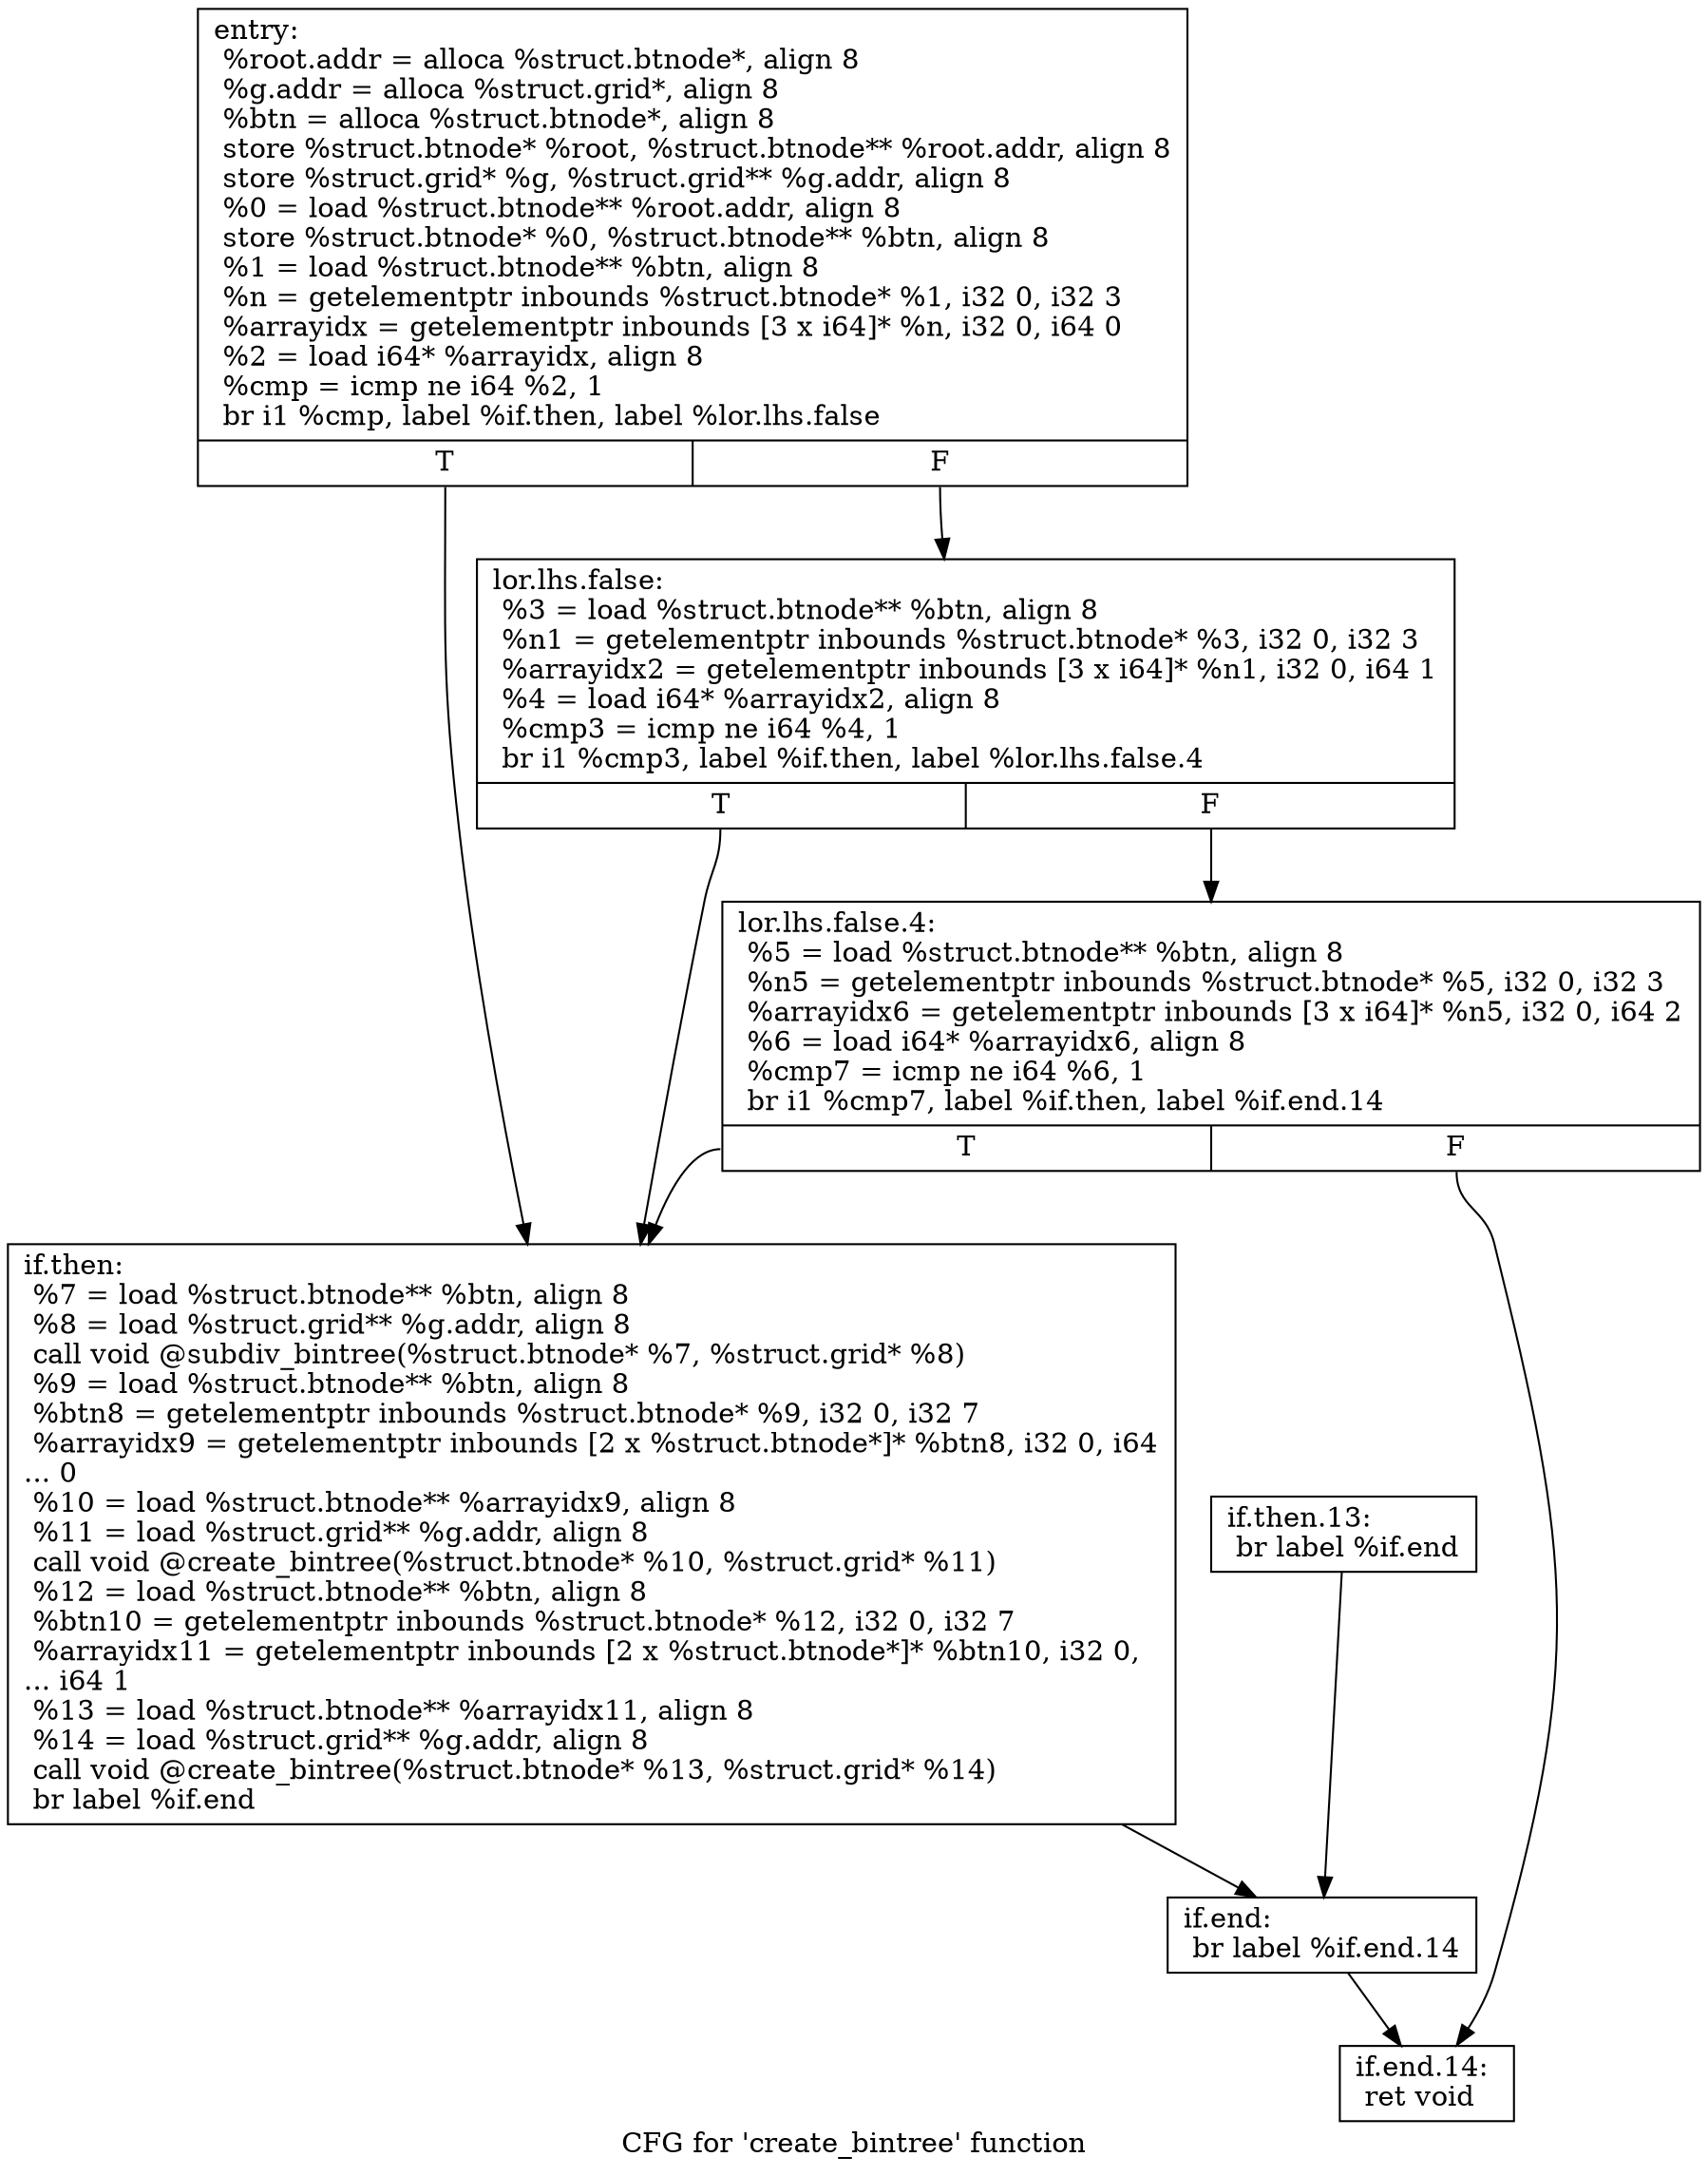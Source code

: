 digraph "CFG for 'create_bintree' function" {
	label="CFG for 'create_bintree' function";

	Node0x5e9b0e0 [shape=record,label="{entry:\l  %root.addr = alloca %struct.btnode*, align 8\l  %g.addr = alloca %struct.grid*, align 8\l  %btn = alloca %struct.btnode*, align 8\l  store %struct.btnode* %root, %struct.btnode** %root.addr, align 8\l  store %struct.grid* %g, %struct.grid** %g.addr, align 8\l  %0 = load %struct.btnode** %root.addr, align 8\l  store %struct.btnode* %0, %struct.btnode** %btn, align 8\l  %1 = load %struct.btnode** %btn, align 8\l  %n = getelementptr inbounds %struct.btnode* %1, i32 0, i32 3\l  %arrayidx = getelementptr inbounds [3 x i64]* %n, i32 0, i64 0\l  %2 = load i64* %arrayidx, align 8\l  %cmp = icmp ne i64 %2, 1\l  br i1 %cmp, label %if.then, label %lor.lhs.false\l|{<s0>T|<s1>F}}"];
	Node0x5e9b0e0:s0 -> Node0x5e9b1d0;
	Node0x5e9b0e0:s1 -> Node0x5e9b130;
	Node0x5e9b130 [shape=record,label="{lor.lhs.false:                                    \l  %3 = load %struct.btnode** %btn, align 8\l  %n1 = getelementptr inbounds %struct.btnode* %3, i32 0, i32 3\l  %arrayidx2 = getelementptr inbounds [3 x i64]* %n1, i32 0, i64 1\l  %4 = load i64* %arrayidx2, align 8\l  %cmp3 = icmp ne i64 %4, 1\l  br i1 %cmp3, label %if.then, label %lor.lhs.false.4\l|{<s0>T|<s1>F}}"];
	Node0x5e9b130:s0 -> Node0x5e9b1d0;
	Node0x5e9b130:s1 -> Node0x5e9b180;
	Node0x5e9b180 [shape=record,label="{lor.lhs.false.4:                                  \l  %5 = load %struct.btnode** %btn, align 8\l  %n5 = getelementptr inbounds %struct.btnode* %5, i32 0, i32 3\l  %arrayidx6 = getelementptr inbounds [3 x i64]* %n5, i32 0, i64 2\l  %6 = load i64* %arrayidx6, align 8\l  %cmp7 = icmp ne i64 %6, 1\l  br i1 %cmp7, label %if.then, label %if.end.14\l|{<s0>T|<s1>F}}"];
	Node0x5e9b180:s0 -> Node0x5e9b1d0;
	Node0x5e9b180:s1 -> Node0x5e9b2c0;
	Node0x5e9b1d0 [shape=record,label="{if.then:                                          \l  %7 = load %struct.btnode** %btn, align 8\l  %8 = load %struct.grid** %g.addr, align 8\l  call void @subdiv_bintree(%struct.btnode* %7, %struct.grid* %8)\l  %9 = load %struct.btnode** %btn, align 8\l  %btn8 = getelementptr inbounds %struct.btnode* %9, i32 0, i32 7\l  %arrayidx9 = getelementptr inbounds [2 x %struct.btnode*]* %btn8, i32 0, i64\l... 0\l  %10 = load %struct.btnode** %arrayidx9, align 8\l  %11 = load %struct.grid** %g.addr, align 8\l  call void @create_bintree(%struct.btnode* %10, %struct.grid* %11)\l  %12 = load %struct.btnode** %btn, align 8\l  %btn10 = getelementptr inbounds %struct.btnode* %12, i32 0, i32 7\l  %arrayidx11 = getelementptr inbounds [2 x %struct.btnode*]* %btn10, i32 0,\l... i64 1\l  %13 = load %struct.btnode** %arrayidx11, align 8\l  %14 = load %struct.grid** %g.addr, align 8\l  call void @create_bintree(%struct.btnode* %13, %struct.grid* %14)\l  br label %if.end\l}"];
	Node0x5e9b1d0 -> Node0x5e9b270;
	Node0x5e9b220 [shape=record,label="{if.then.13:                                       \l  br label %if.end\l}"];
	Node0x5e9b220 -> Node0x5e9b270;
	Node0x5e9b270 [shape=record,label="{if.end:                                           \l  br label %if.end.14\l}"];
	Node0x5e9b270 -> Node0x5e9b2c0;
	Node0x5e9b2c0 [shape=record,label="{if.end.14:                                        \l  ret void\l}"];
}
